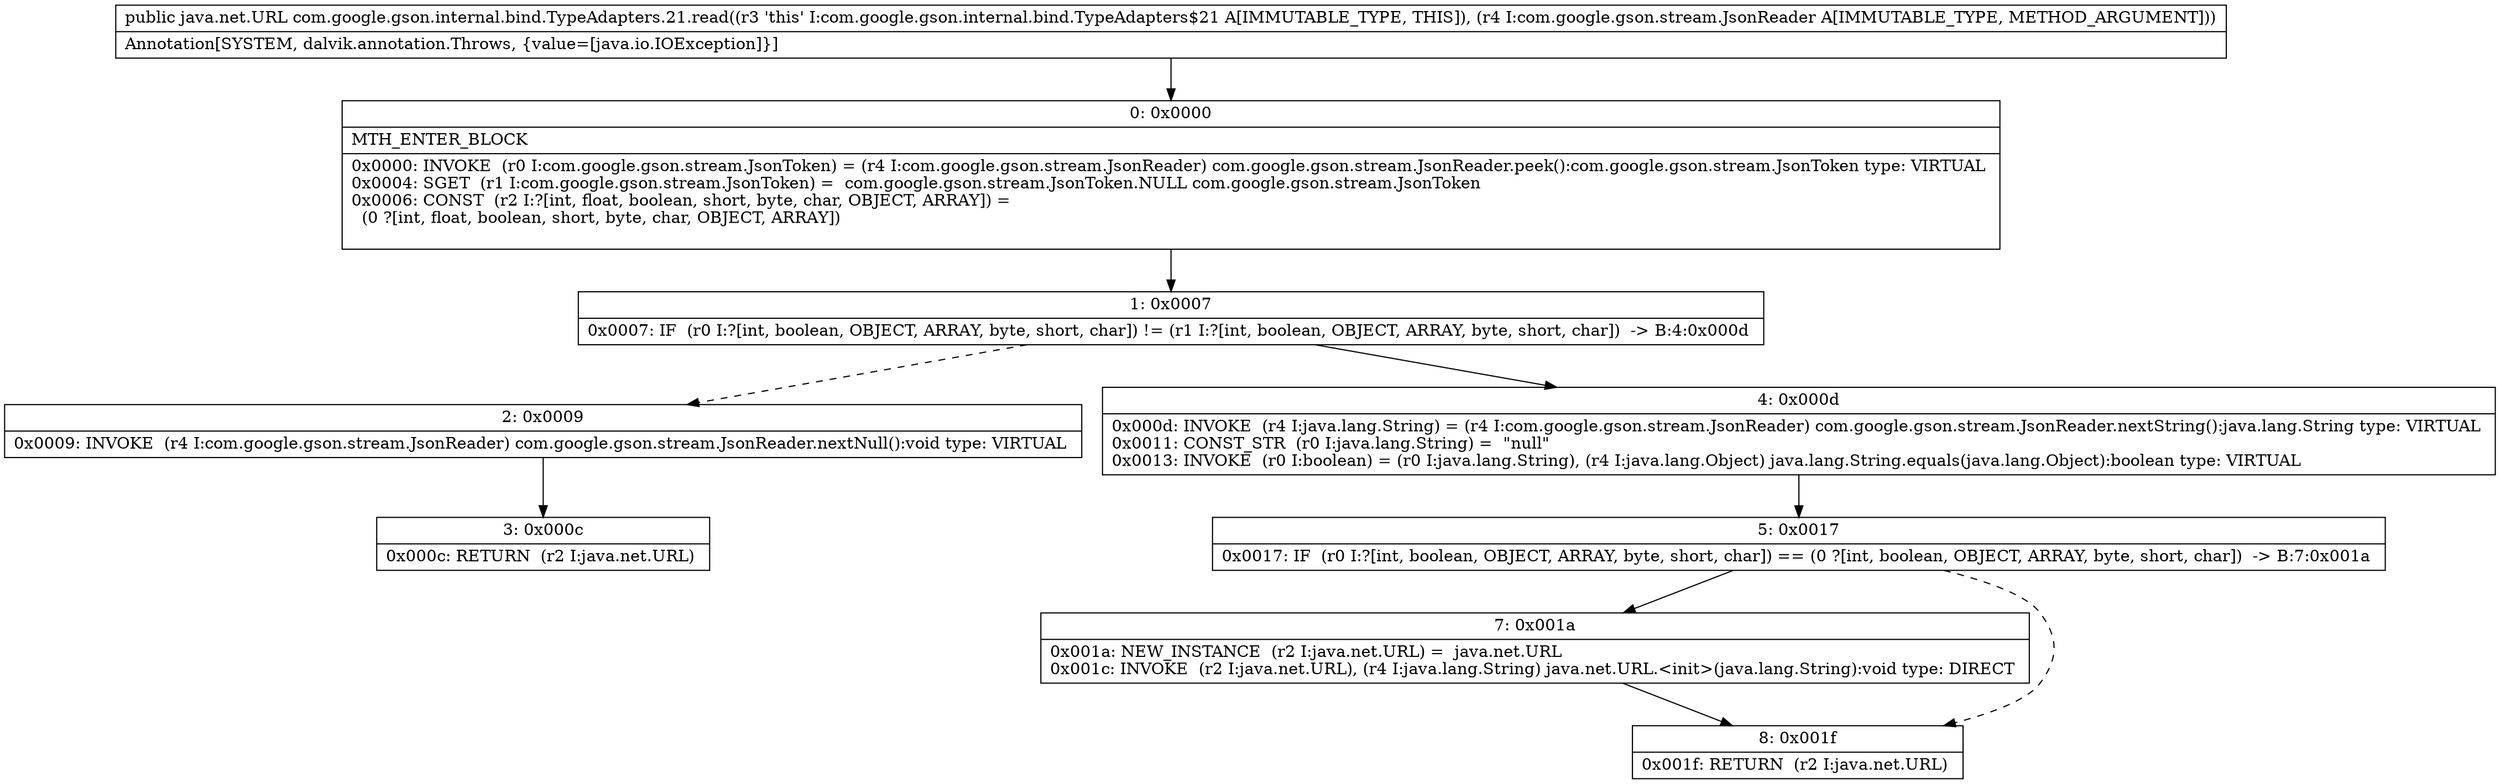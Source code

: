 digraph "CFG forcom.google.gson.internal.bind.TypeAdapters.21.read(Lcom\/google\/gson\/stream\/JsonReader;)Ljava\/net\/URL;" {
Node_0 [shape=record,label="{0\:\ 0x0000|MTH_ENTER_BLOCK\l|0x0000: INVOKE  (r0 I:com.google.gson.stream.JsonToken) = (r4 I:com.google.gson.stream.JsonReader) com.google.gson.stream.JsonReader.peek():com.google.gson.stream.JsonToken type: VIRTUAL \l0x0004: SGET  (r1 I:com.google.gson.stream.JsonToken) =  com.google.gson.stream.JsonToken.NULL com.google.gson.stream.JsonToken \l0x0006: CONST  (r2 I:?[int, float, boolean, short, byte, char, OBJECT, ARRAY]) = \l  (0 ?[int, float, boolean, short, byte, char, OBJECT, ARRAY])\l \l}"];
Node_1 [shape=record,label="{1\:\ 0x0007|0x0007: IF  (r0 I:?[int, boolean, OBJECT, ARRAY, byte, short, char]) != (r1 I:?[int, boolean, OBJECT, ARRAY, byte, short, char])  \-\> B:4:0x000d \l}"];
Node_2 [shape=record,label="{2\:\ 0x0009|0x0009: INVOKE  (r4 I:com.google.gson.stream.JsonReader) com.google.gson.stream.JsonReader.nextNull():void type: VIRTUAL \l}"];
Node_3 [shape=record,label="{3\:\ 0x000c|0x000c: RETURN  (r2 I:java.net.URL) \l}"];
Node_4 [shape=record,label="{4\:\ 0x000d|0x000d: INVOKE  (r4 I:java.lang.String) = (r4 I:com.google.gson.stream.JsonReader) com.google.gson.stream.JsonReader.nextString():java.lang.String type: VIRTUAL \l0x0011: CONST_STR  (r0 I:java.lang.String) =  \"null\" \l0x0013: INVOKE  (r0 I:boolean) = (r0 I:java.lang.String), (r4 I:java.lang.Object) java.lang.String.equals(java.lang.Object):boolean type: VIRTUAL \l}"];
Node_5 [shape=record,label="{5\:\ 0x0017|0x0017: IF  (r0 I:?[int, boolean, OBJECT, ARRAY, byte, short, char]) == (0 ?[int, boolean, OBJECT, ARRAY, byte, short, char])  \-\> B:7:0x001a \l}"];
Node_7 [shape=record,label="{7\:\ 0x001a|0x001a: NEW_INSTANCE  (r2 I:java.net.URL) =  java.net.URL \l0x001c: INVOKE  (r2 I:java.net.URL), (r4 I:java.lang.String) java.net.URL.\<init\>(java.lang.String):void type: DIRECT \l}"];
Node_8 [shape=record,label="{8\:\ 0x001f|0x001f: RETURN  (r2 I:java.net.URL) \l}"];
MethodNode[shape=record,label="{public java.net.URL com.google.gson.internal.bind.TypeAdapters.21.read((r3 'this' I:com.google.gson.internal.bind.TypeAdapters$21 A[IMMUTABLE_TYPE, THIS]), (r4 I:com.google.gson.stream.JsonReader A[IMMUTABLE_TYPE, METHOD_ARGUMENT]))  | Annotation[SYSTEM, dalvik.annotation.Throws, \{value=[java.io.IOException]\}]\l}"];
MethodNode -> Node_0;
Node_0 -> Node_1;
Node_1 -> Node_2[style=dashed];
Node_1 -> Node_4;
Node_2 -> Node_3;
Node_4 -> Node_5;
Node_5 -> Node_7;
Node_5 -> Node_8[style=dashed];
Node_7 -> Node_8;
}


